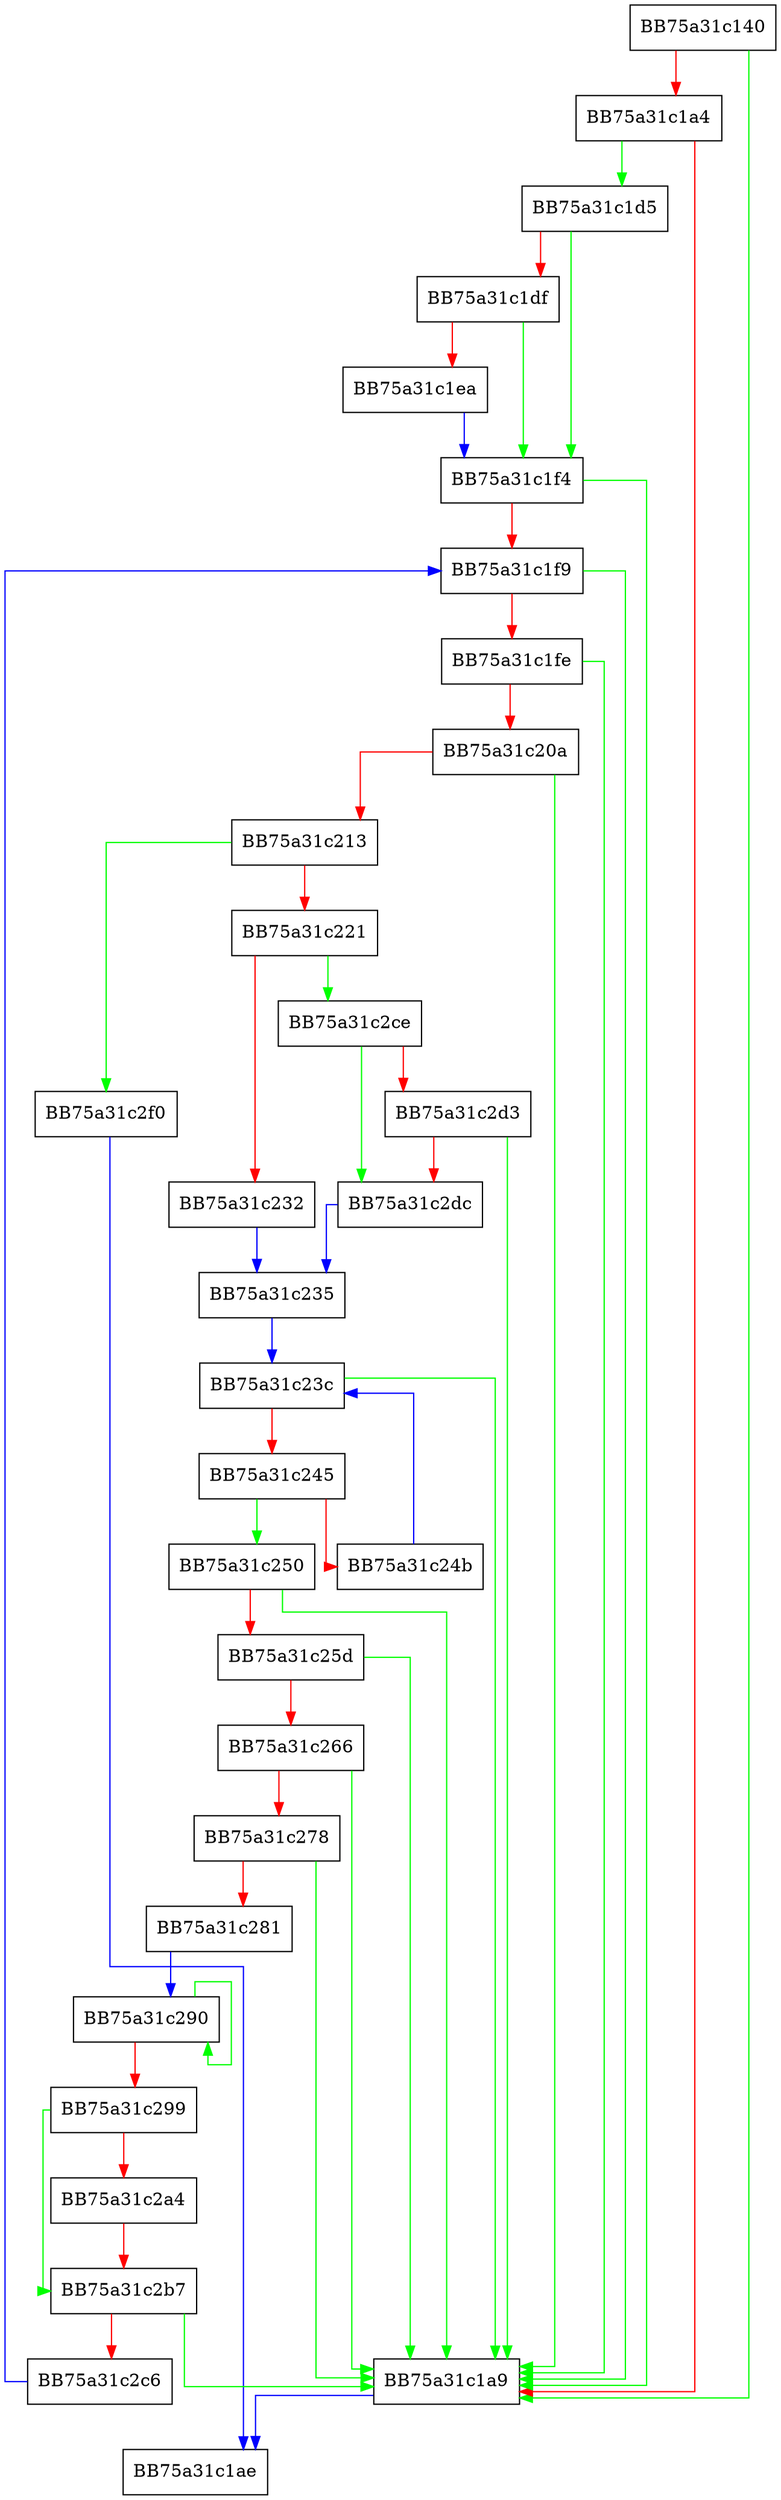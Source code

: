 digraph parse_IDLIST {
  node [shape="box"];
  graph [splines=ortho];
  BB75a31c140 -> BB75a31c1a9 [color="green"];
  BB75a31c140 -> BB75a31c1a4 [color="red"];
  BB75a31c1a4 -> BB75a31c1d5 [color="green"];
  BB75a31c1a4 -> BB75a31c1a9 [color="red"];
  BB75a31c1a9 -> BB75a31c1ae [color="blue"];
  BB75a31c1d5 -> BB75a31c1f4 [color="green"];
  BB75a31c1d5 -> BB75a31c1df [color="red"];
  BB75a31c1df -> BB75a31c1f4 [color="green"];
  BB75a31c1df -> BB75a31c1ea [color="red"];
  BB75a31c1ea -> BB75a31c1f4 [color="blue"];
  BB75a31c1f4 -> BB75a31c1a9 [color="green"];
  BB75a31c1f4 -> BB75a31c1f9 [color="red"];
  BB75a31c1f9 -> BB75a31c1a9 [color="green"];
  BB75a31c1f9 -> BB75a31c1fe [color="red"];
  BB75a31c1fe -> BB75a31c1a9 [color="green"];
  BB75a31c1fe -> BB75a31c20a [color="red"];
  BB75a31c20a -> BB75a31c1a9 [color="green"];
  BB75a31c20a -> BB75a31c213 [color="red"];
  BB75a31c213 -> BB75a31c2f0 [color="green"];
  BB75a31c213 -> BB75a31c221 [color="red"];
  BB75a31c221 -> BB75a31c2ce [color="green"];
  BB75a31c221 -> BB75a31c232 [color="red"];
  BB75a31c232 -> BB75a31c235 [color="blue"];
  BB75a31c235 -> BB75a31c23c [color="blue"];
  BB75a31c23c -> BB75a31c1a9 [color="green"];
  BB75a31c23c -> BB75a31c245 [color="red"];
  BB75a31c245 -> BB75a31c250 [color="green"];
  BB75a31c245 -> BB75a31c24b [color="red"];
  BB75a31c24b -> BB75a31c23c [color="blue"];
  BB75a31c250 -> BB75a31c1a9 [color="green"];
  BB75a31c250 -> BB75a31c25d [color="red"];
  BB75a31c25d -> BB75a31c1a9 [color="green"];
  BB75a31c25d -> BB75a31c266 [color="red"];
  BB75a31c266 -> BB75a31c1a9 [color="green"];
  BB75a31c266 -> BB75a31c278 [color="red"];
  BB75a31c278 -> BB75a31c1a9 [color="green"];
  BB75a31c278 -> BB75a31c281 [color="red"];
  BB75a31c281 -> BB75a31c290 [color="blue"];
  BB75a31c290 -> BB75a31c290 [color="green"];
  BB75a31c290 -> BB75a31c299 [color="red"];
  BB75a31c299 -> BB75a31c2b7 [color="green"];
  BB75a31c299 -> BB75a31c2a4 [color="red"];
  BB75a31c2a4 -> BB75a31c2b7 [color="red"];
  BB75a31c2b7 -> BB75a31c1a9 [color="green"];
  BB75a31c2b7 -> BB75a31c2c6 [color="red"];
  BB75a31c2c6 -> BB75a31c1f9 [color="blue"];
  BB75a31c2ce -> BB75a31c2dc [color="green"];
  BB75a31c2ce -> BB75a31c2d3 [color="red"];
  BB75a31c2d3 -> BB75a31c1a9 [color="green"];
  BB75a31c2d3 -> BB75a31c2dc [color="red"];
  BB75a31c2dc -> BB75a31c235 [color="blue"];
  BB75a31c2f0 -> BB75a31c1ae [color="blue"];
}